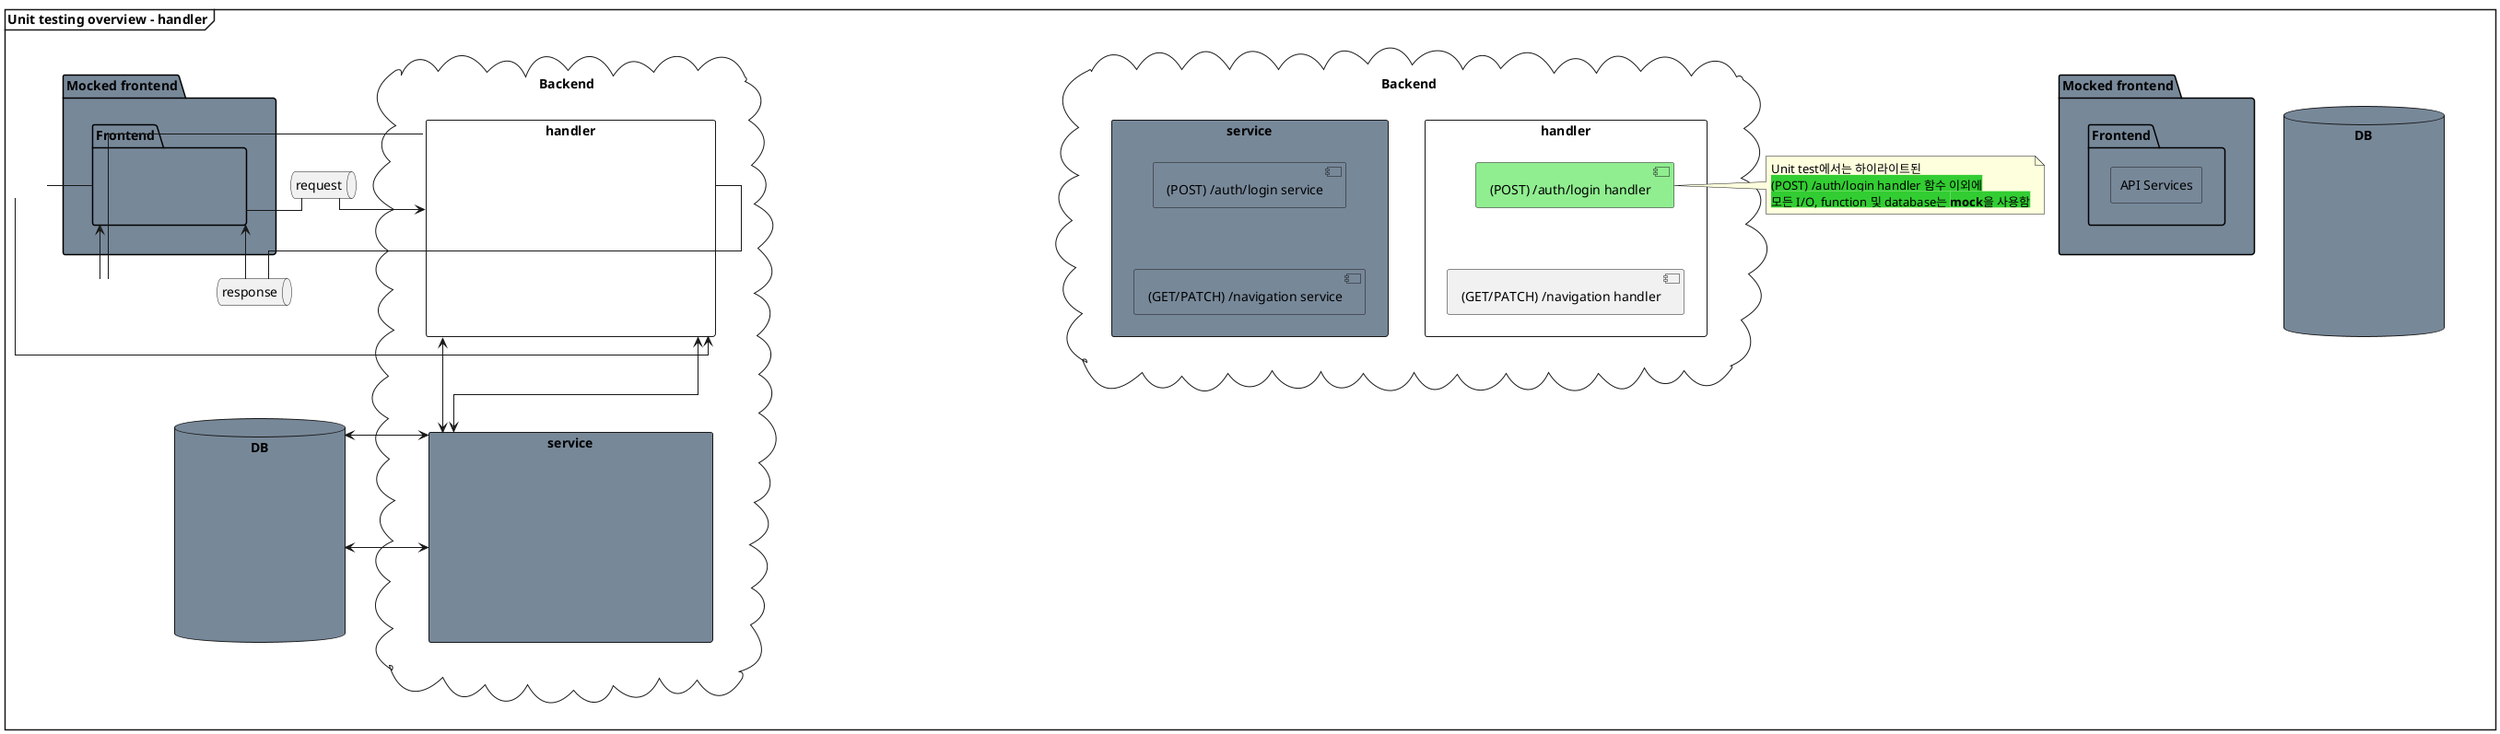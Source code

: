 @startuml 2_unit_test_overview
mainframe **Unit testing overview - handler**
hide stereotype

skinparam linetype ortho
skinparam <<transparent>> {
  ComponentStyle rectangle
  ComponentFontColor transparent
  ComponentBackgroundColor transparent
  ComponentBorderColor transparent
}

skinparam <<mocked>> {
  PackageBackgroundColor LightSlateGray
  RectangleBackgroundColor LightSlateGray
  DatabaseBackgroundColor LightSlateGray
  ComponentBackgroundColor LightSlateGray 
}

skinparam component {
  BackgroundColor<<focused>> LightGreen
}


skinparam DefaultTextAlignment left

package "Mocked frontend" <<mocked>> AS mocked_frontend {
  package Frontend <<mocked>> {
    rectangle "API Services" <<mocked>> AS api_services 
  }

}
  queue "request"
  queue "response"

cloud Backend {
  rectangle handler {
    component "(POST) /auth/login handler" <<focused>> AS login_handler
    component "(GET/PATCH) /navigation handler" AS nav_handler

    login_handler -down[hidden]- nav_handler
  }
  rectangle service <<mocked>> {
    component "(POST) /auth/login service" <<mocked>> AS login_service
    component "(GET/PATCH) /navigation service" <<mocked>> AS nav_service

    login_service -down[hidden]- nav_service
  }
}

database DB <<mocked>> {
  component trasparent1 <<transparent>>
  component transparent2 <<transparent>>

  trasparent1 -down[hidden]- transparent2
}

request -down[hidden]- response

Frontend - request
handler <- request

Frontend <- response
handler -right- response

Frontend -right[hidden]- Backend
Backend -right[hidden]- DB
service <-right-> DB

handler <----> service

note right of login_handler
  Unit test에서는 하이라이트된
  <back:limegreen>(POST) /auth/login handler 함수 이외에
  <back:limegreen>모든 I/O, function 및 database는 **mock**을 사용함
end note

@enduml